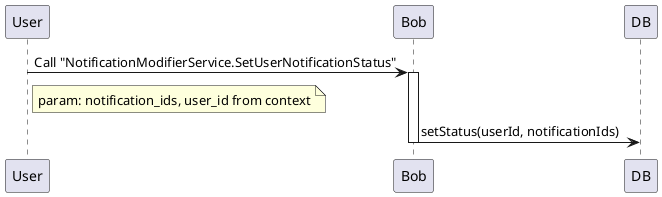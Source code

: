 @startuml communication_simplified
hide circle
User   -> Bob:  Call "NotificationModifierService.SetUserNotificationStatus"
note right User
    param: notification_ids, user_id from context
end note
activate Bob
Bob -> DB: setStatus(userId, notificationIds)
deactivate Bob
@enduml